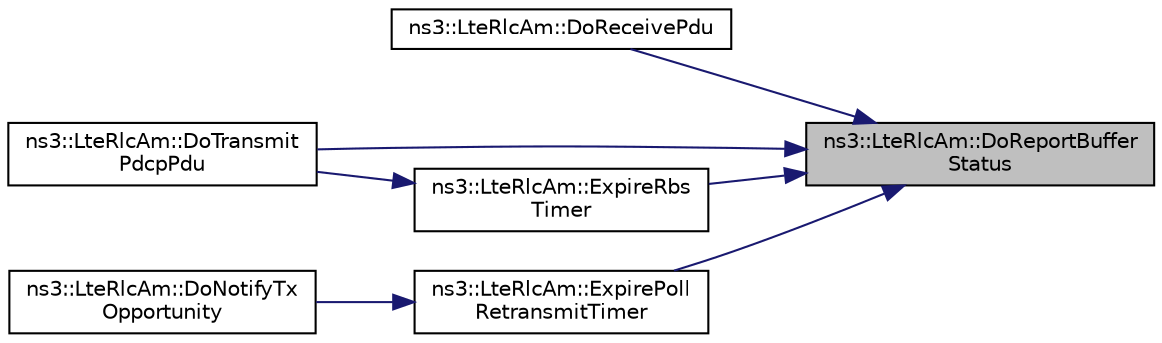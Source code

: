 digraph "ns3::LteRlcAm::DoReportBufferStatus"
{
 // LATEX_PDF_SIZE
  edge [fontname="Helvetica",fontsize="10",labelfontname="Helvetica",labelfontsize="10"];
  node [fontname="Helvetica",fontsize="10",shape=record];
  rankdir="RL";
  Node1 [label="ns3::LteRlcAm::DoReportBuffer\lStatus",height=0.2,width=0.4,color="black", fillcolor="grey75", style="filled", fontcolor="black",tooltip="Report buffer status."];
  Node1 -> Node2 [dir="back",color="midnightblue",fontsize="10",style="solid",fontname="Helvetica"];
  Node2 [label="ns3::LteRlcAm::DoReceivePdu",height=0.2,width=0.4,color="black", fillcolor="white", style="filled",URL="$classns3_1_1_lte_rlc_am.html#ade2e2e81bf30e4c0f66655fb281b67ae",tooltip="Receive PDU function."];
  Node1 -> Node3 [dir="back",color="midnightblue",fontsize="10",style="solid",fontname="Helvetica"];
  Node3 [label="ns3::LteRlcAm::DoTransmit\lPdcpPdu",height=0.2,width=0.4,color="black", fillcolor="white", style="filled",URL="$classns3_1_1_lte_rlc_am.html#a08891c18fe319cee6eede513a65a892b",tooltip="RLC SAP."];
  Node1 -> Node4 [dir="back",color="midnightblue",fontsize="10",style="solid",fontname="Helvetica"];
  Node4 [label="ns3::LteRlcAm::ExpirePoll\lRetransmitTimer",height=0.2,width=0.4,color="black", fillcolor="white", style="filled",URL="$classns3_1_1_lte_rlc_am.html#a1fa21fbf53996368b8aeea6ed63f5c53",tooltip="Expire poll retransmitter."];
  Node4 -> Node5 [dir="back",color="midnightblue",fontsize="10",style="solid",fontname="Helvetica"];
  Node5 [label="ns3::LteRlcAm::DoNotifyTx\lOpportunity",height=0.2,width=0.4,color="black", fillcolor="white", style="filled",URL="$classns3_1_1_lte_rlc_am.html#a529666294956659251df1e79ffd3fca5",tooltip="MAC SAP."];
  Node1 -> Node6 [dir="back",color="midnightblue",fontsize="10",style="solid",fontname="Helvetica"];
  Node6 [label="ns3::LteRlcAm::ExpireRbs\lTimer",height=0.2,width=0.4,color="black", fillcolor="white", style="filled",URL="$classns3_1_1_lte_rlc_am.html#ab21792f74446b1f4990e22c1113f8b2c",tooltip="Expire RBS timer."];
  Node6 -> Node3 [dir="back",color="midnightblue",fontsize="10",style="solid",fontname="Helvetica"];
}
